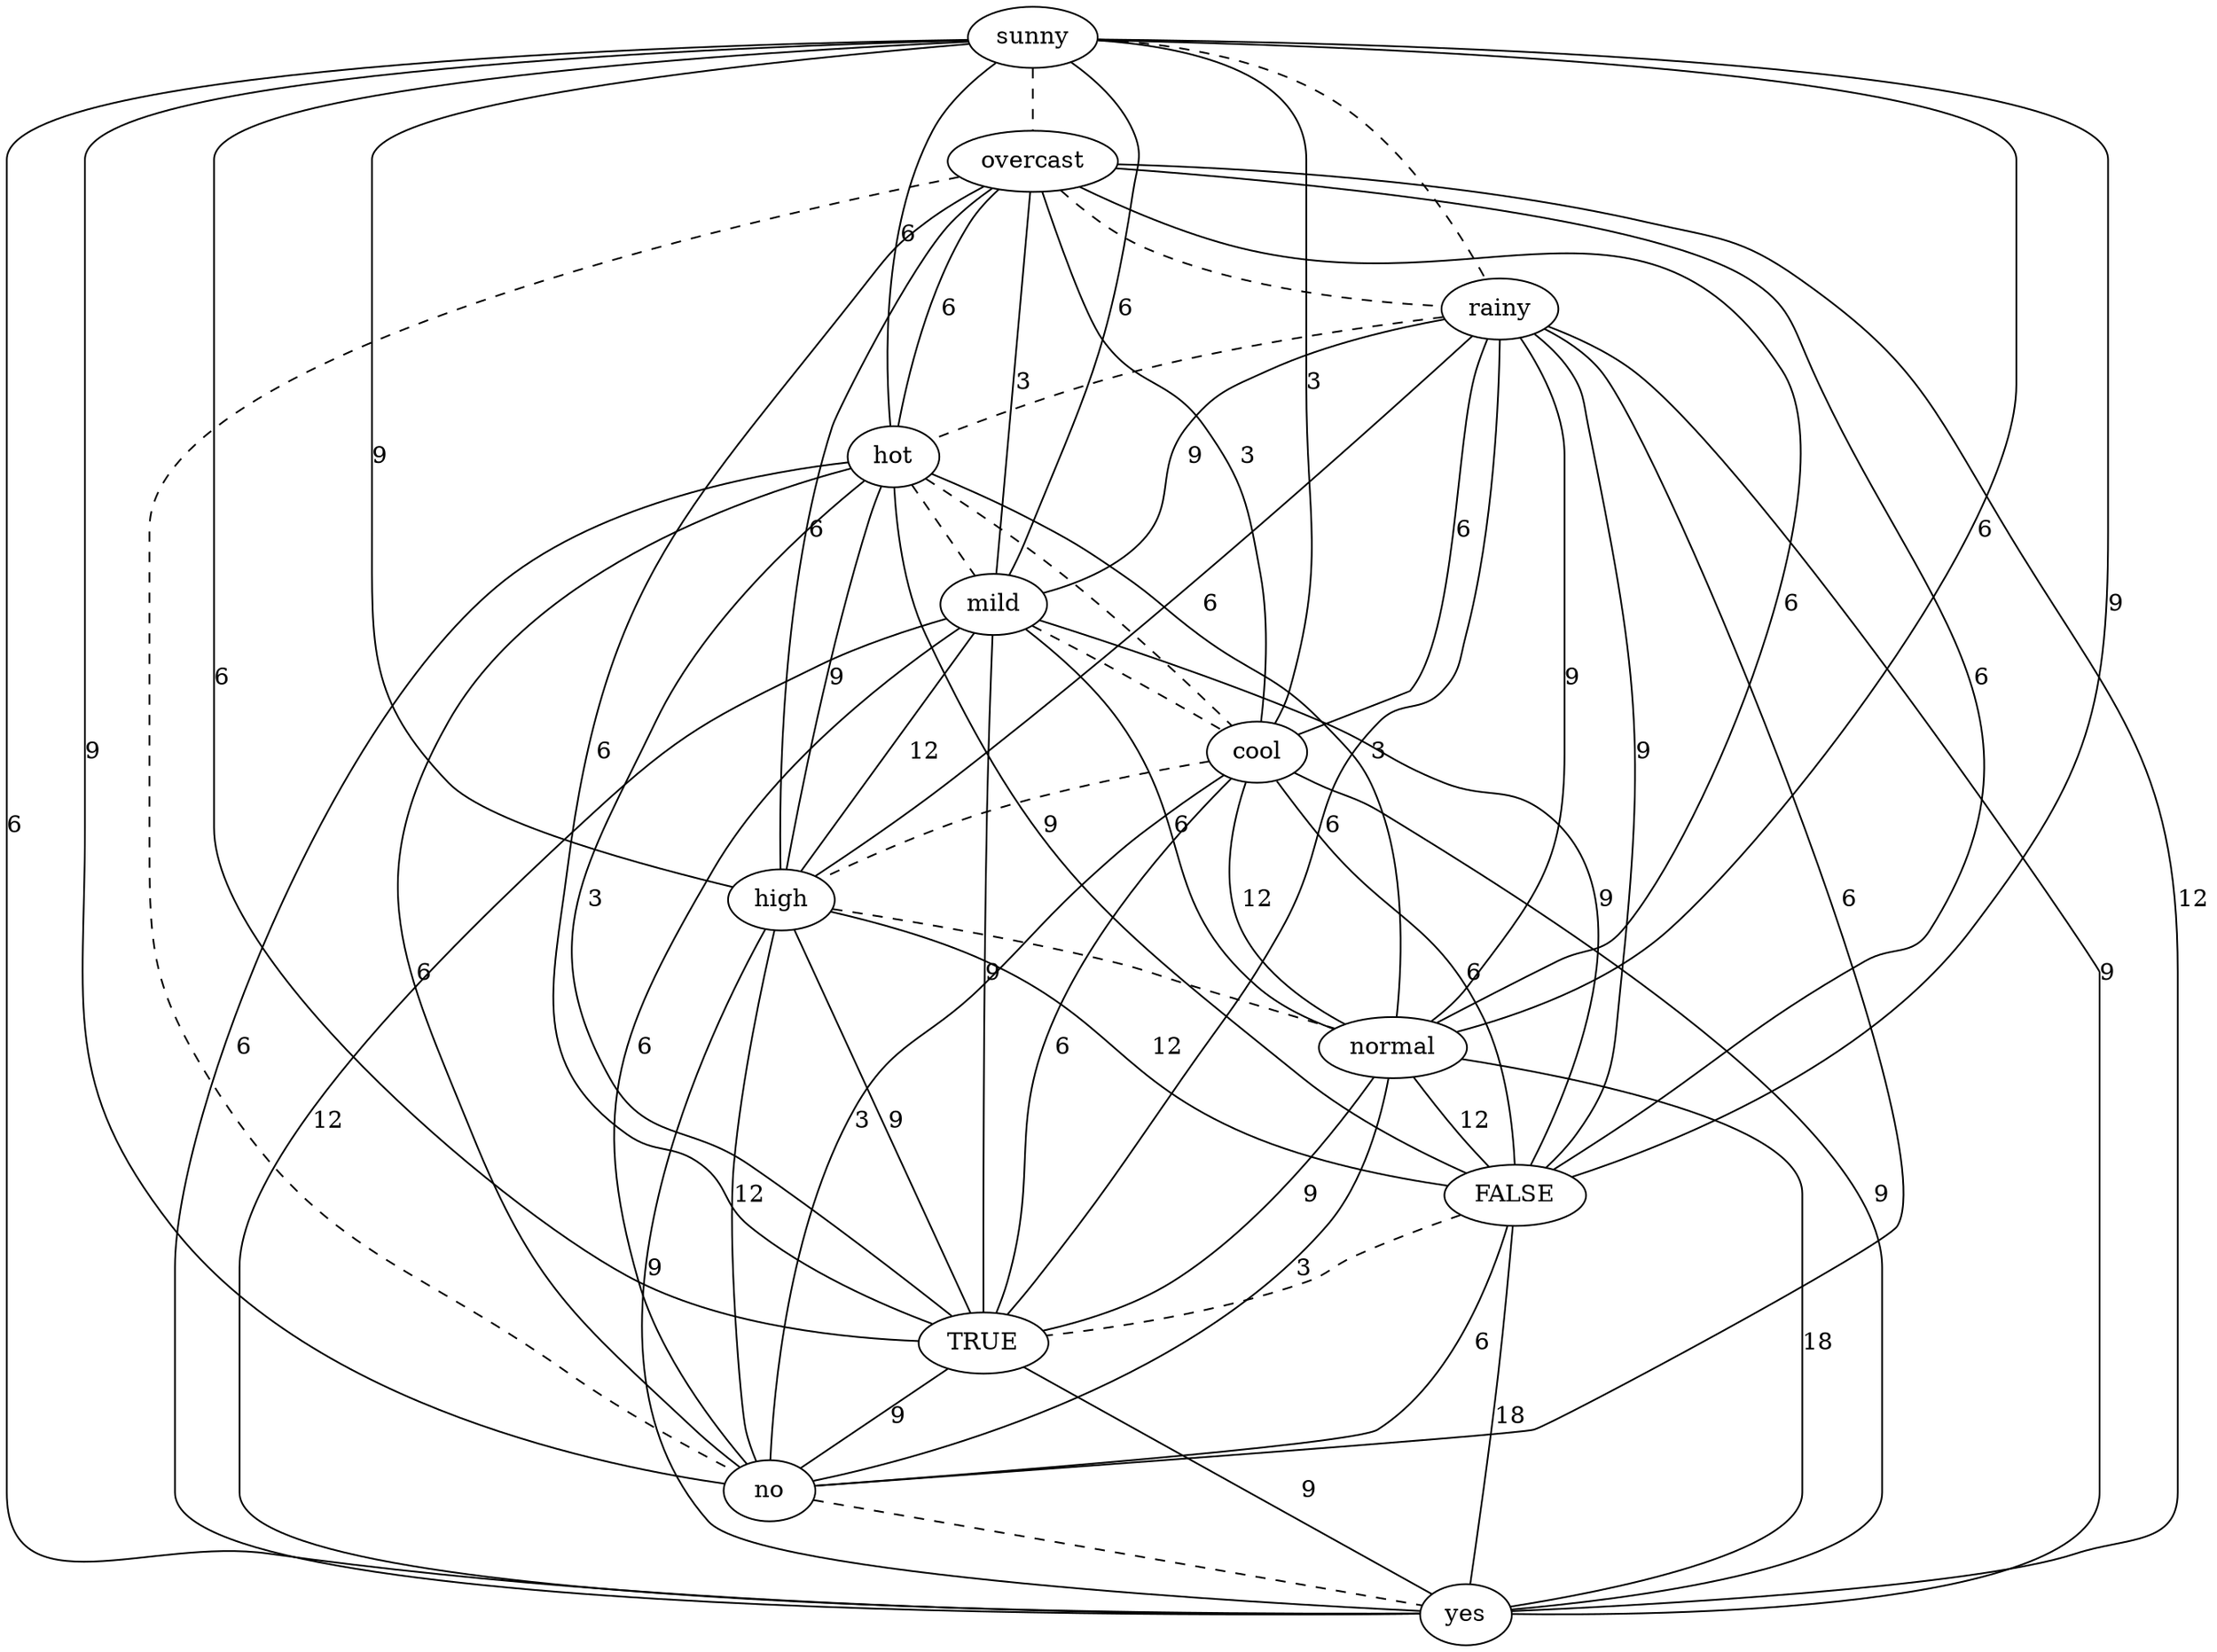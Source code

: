 strict graph "" {
sunny;
overcast;
rainy;
hot;
mild;
cool;
high;
normal;
FALSE;
TRUE;
no;
yes;
sunny -- overcast  [color=black, style=dashed];
sunny -- rainy  [color=black, style=dashed];
sunny -- hot  [color=black, label=6, style=solid];
sunny -- mild  [color=black, label=6, style=solid];
sunny -- cool  [color=black, label=3, style=solid];
sunny -- high  [color=black, label=9, style=solid];
sunny -- normal  [color=black, label=6, style=solid];
sunny -- FALSE  [color=black, label=9, style=solid];
sunny -- TRUE  [color=black, label=6, style=solid];
sunny -- no  [color=black, label=9, style=solid];
sunny -- yes  [color=black, label=6, style=solid];
overcast -- rainy  [color=black, style=dashed];
overcast -- hot  [color=black, label=6, style=solid];
overcast -- mild  [color=black, label=3, style=solid];
overcast -- cool  [color=black, label=3, style=solid];
overcast -- high  [color=black, label=6, style=solid];
overcast -- normal  [color=black, label=6, style=solid];
overcast -- FALSE  [color=black, label=6, style=solid];
overcast -- TRUE  [color=black, label=6, style=solid];
overcast -- no  [color=black, style=dashed];
overcast -- yes  [color=black, label=12, style=solid];
rainy -- hot  [color=black, style=dashed];
rainy -- mild  [color=black, label=9, style=solid];
rainy -- cool  [color=black, label=6, style=solid];
rainy -- high  [color=black, label=6, style=solid];
rainy -- normal  [color=black, label=9, style=solid];
rainy -- FALSE  [color=black, label=9, style=solid];
rainy -- TRUE  [color=black, label=6, style=solid];
rainy -- no  [color=black, label=6, style=solid];
rainy -- yes  [color=black, label=9, style=solid];
hot -- mild  [color=black, style=dashed];
hot -- cool  [color=black, style=dashed];
hot -- high  [color=black, label=9, style=solid];
hot -- normal  [color=black, label=3, style=solid];
hot -- FALSE  [color=black, label=9, style=solid];
hot -- TRUE  [color=black, label=3, style=solid];
hot -- no  [color=black, label=6, style=solid];
hot -- yes  [color=black, label=6, style=solid];
mild -- cool  [color=black, style=dashed];
mild -- high  [color=black, label=12, style=solid];
mild -- normal  [color=black, label=6, style=solid];
mild -- FALSE  [color=black, label=9, style=solid];
mild -- TRUE  [color=black, label=9, style=solid];
mild -- no  [color=black, label=6, style=solid];
mild -- yes  [color=black, label=12, style=solid];
cool -- high  [color=black, style=dashed];
cool -- normal  [color=black, label=12, style=solid];
cool -- FALSE  [color=black, label=6, style=solid];
cool -- TRUE  [color=black, label=6, style=solid];
cool -- no  [color=black, label=3, style=solid];
cool -- yes  [color=black, label=9, style=solid];
high -- normal  [color=black, style=dashed];
high -- FALSE  [color=black, label=12, style=solid];
high -- TRUE  [color=black, label=9, style=solid];
high -- no  [color=black, label=12, style=solid];
high -- yes  [color=black, label=9, style=solid];
normal -- FALSE  [color=black, label=12, style=solid];
normal -- TRUE  [color=black, label=9, style=solid];
normal -- no  [color=black, label=3, style=solid];
normal -- yes  [color=black, label=18, style=solid];
FALSE -- TRUE  [color=black, style=dashed];
FALSE -- no  [color=black, label=6, style=solid];
FALSE -- yes  [color=black, label=18, style=solid];
TRUE -- no  [color=black, label=9, style=solid];
TRUE -- yes  [color=black, label=9, style=solid];
no -- yes  [color=black, style=dashed];
}
